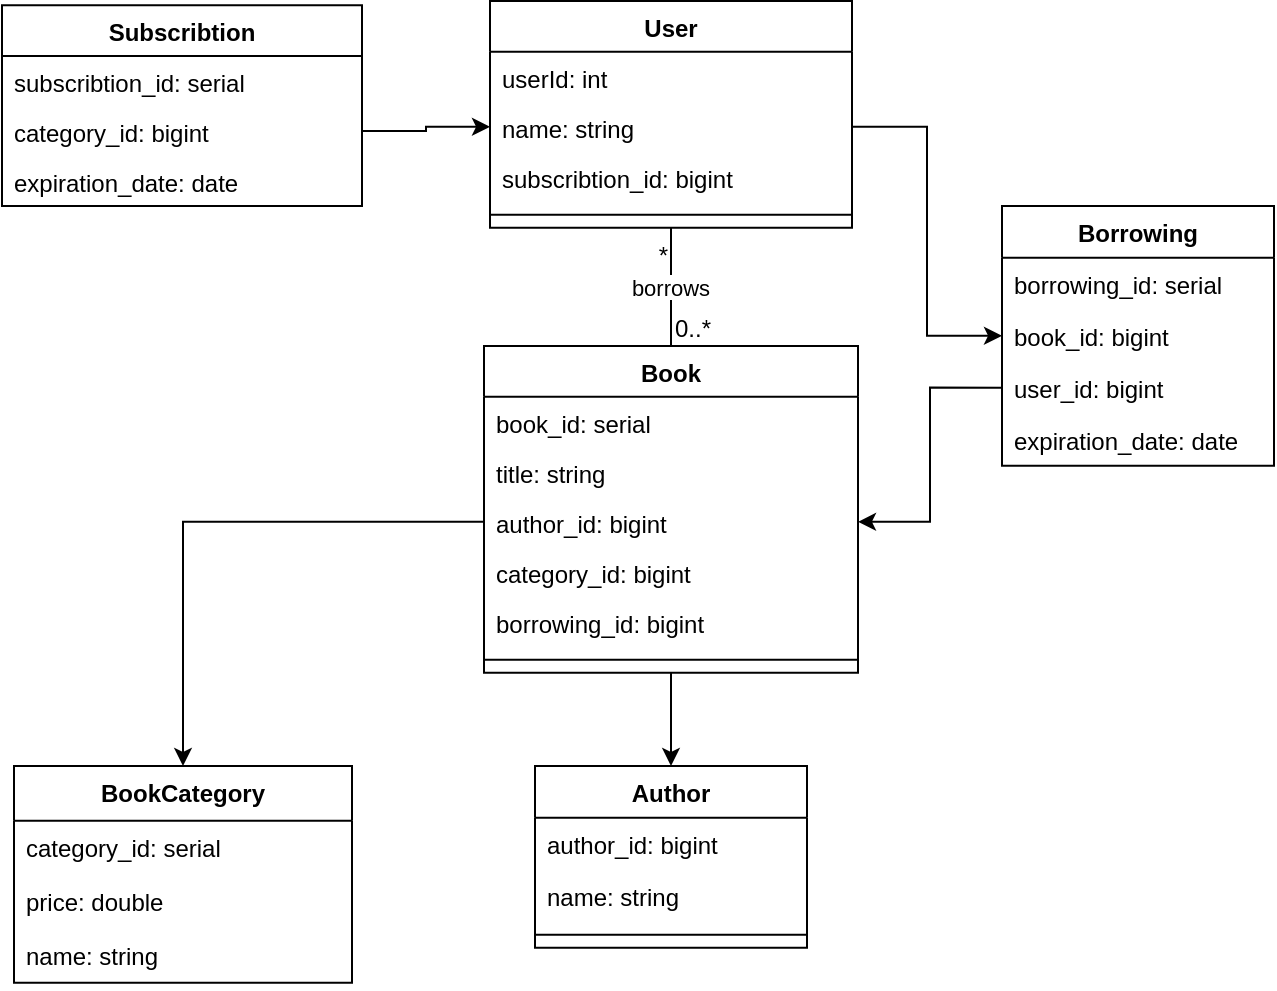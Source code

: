 <mxfile version="25.0.3">
  <diagram name="Страница-1" id="PP6zKayrlGk7LJBkZP3c">
    <mxGraphModel dx="1434" dy="746" grid="1" gridSize="10" guides="1" tooltips="1" connect="1" arrows="1" fold="1" page="1" pageScale="1" pageWidth="827" pageHeight="1169" math="0" shadow="0">
      <root>
        <mxCell id="0" />
        <mxCell id="1" parent="0" />
        <mxCell id="F8WEdcWnr0-WOevPbN6h-73" style="edgeStyle=orthogonalEdgeStyle;rounded=0;orthogonalLoop=1;jettySize=auto;html=1;exitX=0.5;exitY=1;exitDx=0;exitDy=0;" edge="1" parent="1" source="2" target="13">
          <mxGeometry relative="1" as="geometry" />
        </mxCell>
        <mxCell id="2" value="Book" style="swimlane;fontStyle=1;align=center;verticalAlign=top;childLayout=stackLayout;horizontal=1;startSize=25.385;horizontalStack=0;resizeParent=1;resizeParentMax=0;resizeLast=0;collapsible=0;marginBottom=0;" parent="1" vertex="1">
          <mxGeometry x="291" y="250" width="187" height="163.385" as="geometry" />
        </mxCell>
        <mxCell id="3" value="book_id: serial" style="text;strokeColor=none;fillColor=none;align=left;verticalAlign=top;spacingLeft=4;spacingRight=4;overflow=hidden;rotatable=0;points=[[0,0.5],[1,0.5]];portConstraint=eastwest;" parent="2" vertex="1">
          <mxGeometry y="25.385" width="187" height="25" as="geometry" />
        </mxCell>
        <mxCell id="4" value="title: string" style="text;strokeColor=none;fillColor=none;align=left;verticalAlign=top;spacingLeft=4;spacingRight=4;overflow=hidden;rotatable=0;points=[[0,0.5],[1,0.5]];portConstraint=eastwest;" parent="2" vertex="1">
          <mxGeometry y="50.385" width="187" height="25" as="geometry" />
        </mxCell>
        <mxCell id="5" value="author_id: bigint" style="text;strokeColor=none;fillColor=none;align=left;verticalAlign=top;spacingLeft=4;spacingRight=4;overflow=hidden;rotatable=0;points=[[0,0.5],[1,0.5]];portConstraint=eastwest;" parent="2" vertex="1">
          <mxGeometry y="75.385" width="187" height="25" as="geometry" />
        </mxCell>
        <mxCell id="6" value="category_id: bigint" style="text;strokeColor=none;fillColor=none;align=left;verticalAlign=top;spacingLeft=4;spacingRight=4;overflow=hidden;rotatable=0;points=[[0,0.5],[1,0.5]];portConstraint=eastwest;" parent="2" vertex="1">
          <mxGeometry y="100.385" width="187" height="25" as="geometry" />
        </mxCell>
        <mxCell id="7" value="borrowing_id: bigint" style="text;strokeColor=none;fillColor=none;align=left;verticalAlign=top;spacingLeft=4;spacingRight=4;overflow=hidden;rotatable=0;points=[[0,0.5],[1,0.5]];portConstraint=eastwest;" parent="2" vertex="1">
          <mxGeometry y="125.385" width="187" height="25" as="geometry" />
        </mxCell>
        <mxCell id="8" style="line;strokeWidth=1;fillColor=none;align=left;verticalAlign=middle;spacingTop=-1;spacingLeft=3;spacingRight=3;rotatable=0;labelPosition=right;points=[];portConstraint=eastwest;strokeColor=inherit;" parent="2" vertex="1">
          <mxGeometry y="150.385" width="187" height="13" as="geometry" />
        </mxCell>
        <mxCell id="9" value="BookCategory" style="swimlane;fontStyle=1;align=center;verticalAlign=top;childLayout=stackLayout;horizontal=1;startSize=27.429;horizontalStack=0;resizeParent=1;resizeParentMax=0;resizeLast=0;collapsible=0;marginBottom=0;" parent="1" vertex="1">
          <mxGeometry x="56" y="460" width="169" height="108.429" as="geometry" />
        </mxCell>
        <mxCell id="10" value="category_id: serial" style="text;strokeColor=none;fillColor=none;align=left;verticalAlign=top;spacingLeft=4;spacingRight=4;overflow=hidden;rotatable=0;points=[[0,0.5],[1,0.5]];portConstraint=eastwest;" parent="9" vertex="1">
          <mxGeometry y="27.429" width="169" height="27" as="geometry" />
        </mxCell>
        <mxCell id="11" value="price: double" style="text;strokeColor=none;fillColor=none;align=left;verticalAlign=top;spacingLeft=4;spacingRight=4;overflow=hidden;rotatable=0;points=[[0,0.5],[1,0.5]];portConstraint=eastwest;" parent="9" vertex="1">
          <mxGeometry y="54.429" width="169" height="27" as="geometry" />
        </mxCell>
        <mxCell id="F8WEdcWnr0-WOevPbN6h-63" value="name: string" style="text;strokeColor=none;fillColor=none;align=left;verticalAlign=top;spacingLeft=4;spacingRight=4;overflow=hidden;rotatable=0;points=[[0,0.5],[1,0.5]];portConstraint=eastwest;" vertex="1" parent="9">
          <mxGeometry y="81.429" width="169" height="27" as="geometry" />
        </mxCell>
        <mxCell id="13" value="Author" style="swimlane;fontStyle=1;align=center;verticalAlign=top;childLayout=stackLayout;horizontal=1;startSize=25.818;horizontalStack=0;resizeParent=1;resizeParentMax=0;resizeLast=0;collapsible=0;marginBottom=0;" parent="1" vertex="1">
          <mxGeometry x="316.5" y="460" width="136" height="90.818" as="geometry" />
        </mxCell>
        <mxCell id="14" value="author_id: bigint" style="text;strokeColor=none;fillColor=none;align=left;verticalAlign=top;spacingLeft=4;spacingRight=4;overflow=hidden;rotatable=0;points=[[0,0.5],[1,0.5]];portConstraint=eastwest;" parent="13" vertex="1">
          <mxGeometry y="25.818" width="136" height="26" as="geometry" />
        </mxCell>
        <mxCell id="15" value="name: string" style="text;strokeColor=none;fillColor=none;align=left;verticalAlign=top;spacingLeft=4;spacingRight=4;overflow=hidden;rotatable=0;points=[[0,0.5],[1,0.5]];portConstraint=eastwest;" parent="13" vertex="1">
          <mxGeometry y="51.818" width="136" height="26" as="geometry" />
        </mxCell>
        <mxCell id="18" style="line;strokeWidth=1;fillColor=none;align=left;verticalAlign=middle;spacingTop=-1;spacingLeft=3;spacingRight=3;rotatable=0;labelPosition=right;points=[];portConstraint=eastwest;strokeColor=inherit;" parent="13" vertex="1">
          <mxGeometry y="77.818" width="136" height="13" as="geometry" />
        </mxCell>
        <mxCell id="29" value="User" style="swimlane;fontStyle=1;align=center;verticalAlign=top;childLayout=stackLayout;horizontal=1;startSize=25.385;horizontalStack=0;resizeParent=1;resizeParentMax=0;resizeLast=0;collapsible=0;marginBottom=0;" parent="1" vertex="1">
          <mxGeometry x="294" y="77.5" width="181" height="113.385" as="geometry" />
        </mxCell>
        <mxCell id="30" value="userId: int" style="text;strokeColor=none;fillColor=none;align=left;verticalAlign=top;spacingLeft=4;spacingRight=4;overflow=hidden;rotatable=0;points=[[0,0.5],[1,0.5]];portConstraint=eastwest;" parent="29" vertex="1">
          <mxGeometry y="25.385" width="181" height="25" as="geometry" />
        </mxCell>
        <mxCell id="31" value="name: string" style="text;strokeColor=none;fillColor=none;align=left;verticalAlign=top;spacingLeft=4;spacingRight=4;overflow=hidden;rotatable=0;points=[[0,0.5],[1,0.5]];portConstraint=eastwest;" parent="29" vertex="1">
          <mxGeometry y="50.385" width="181" height="25" as="geometry" />
        </mxCell>
        <mxCell id="34" value="subscribtion_id: bigint" style="text;strokeColor=none;fillColor=none;align=left;verticalAlign=top;spacingLeft=4;spacingRight=4;overflow=hidden;rotatable=0;points=[[0,0.5],[1,0.5]];portConstraint=eastwest;" parent="29" vertex="1">
          <mxGeometry y="75.385" width="181" height="25" as="geometry" />
        </mxCell>
        <mxCell id="35" style="line;strokeWidth=1;fillColor=none;align=left;verticalAlign=middle;spacingTop=-1;spacingLeft=3;spacingRight=3;rotatable=0;labelPosition=right;points=[];portConstraint=eastwest;strokeColor=inherit;" parent="29" vertex="1">
          <mxGeometry y="100.385" width="181" height="13" as="geometry" />
        </mxCell>
        <mxCell id="48" value="borrows" style="curved=1;startArrow=none;endArrow=none;exitX=0.5;exitY=1;entryX=0.5;entryY=0;" parent="1" source="29" target="2" edge="1">
          <mxGeometry relative="1" as="geometry">
            <Array as="points" />
          </mxGeometry>
        </mxCell>
        <mxCell id="49" value="*" style="edgeLabel;resizable=0;labelBackgroundColor=none;fontSize=12;align=right;verticalAlign=top;" parent="48" vertex="1">
          <mxGeometry x="-1" relative="1" as="geometry" />
        </mxCell>
        <mxCell id="50" value="0..*" style="edgeLabel;resizable=0;labelBackgroundColor=none;fontSize=12;align=left;verticalAlign=bottom;" parent="48" vertex="1">
          <mxGeometry x="1" relative="1" as="geometry" />
        </mxCell>
        <mxCell id="F8WEdcWnr0-WOevPbN6h-55" value="Subscribtion" style="swimlane;fontStyle=1;align=center;verticalAlign=top;childLayout=stackLayout;horizontal=1;startSize=25.385;horizontalStack=0;resizeParent=1;resizeParentMax=0;resizeLast=0;collapsible=0;marginBottom=0;" vertex="1" parent="1">
          <mxGeometry x="50" y="79.62" width="180" height="100.385" as="geometry" />
        </mxCell>
        <mxCell id="F8WEdcWnr0-WOevPbN6h-56" value="subscribtion_id: serial" style="text;strokeColor=none;fillColor=none;align=left;verticalAlign=top;spacingLeft=4;spacingRight=4;overflow=hidden;rotatable=0;points=[[0,0.5],[1,0.5]];portConstraint=eastwest;" vertex="1" parent="F8WEdcWnr0-WOevPbN6h-55">
          <mxGeometry y="25.385" width="180" height="25" as="geometry" />
        </mxCell>
        <mxCell id="F8WEdcWnr0-WOevPbN6h-57" value="category_id: bigint" style="text;strokeColor=none;fillColor=none;align=left;verticalAlign=top;spacingLeft=4;spacingRight=4;overflow=hidden;rotatable=0;points=[[0,0.5],[1,0.5]];portConstraint=eastwest;" vertex="1" parent="F8WEdcWnr0-WOevPbN6h-55">
          <mxGeometry y="50.385" width="180" height="25" as="geometry" />
        </mxCell>
        <mxCell id="F8WEdcWnr0-WOevPbN6h-61" value="expiration_date: date" style="text;strokeColor=none;fillColor=none;align=left;verticalAlign=top;spacingLeft=4;spacingRight=4;overflow=hidden;rotatable=0;points=[[0,0.5],[1,0.5]];portConstraint=eastwest;" vertex="1" parent="F8WEdcWnr0-WOevPbN6h-55">
          <mxGeometry y="75.385" width="180" height="25" as="geometry" />
        </mxCell>
        <mxCell id="F8WEdcWnr0-WOevPbN6h-65" value="Borrowing" style="swimlane;fontStyle=1;align=center;verticalAlign=top;childLayout=stackLayout;horizontal=1;startSize=25.818;horizontalStack=0;resizeParent=1;resizeParentMax=0;resizeLast=0;collapsible=0;marginBottom=0;" vertex="1" parent="1">
          <mxGeometry x="550" y="180" width="136" height="129.818" as="geometry" />
        </mxCell>
        <mxCell id="F8WEdcWnr0-WOevPbN6h-66" value="borrowing_id: serial" style="text;strokeColor=none;fillColor=none;align=left;verticalAlign=top;spacingLeft=4;spacingRight=4;overflow=hidden;rotatable=0;points=[[0,0.5],[1,0.5]];portConstraint=eastwest;" vertex="1" parent="F8WEdcWnr0-WOevPbN6h-65">
          <mxGeometry y="25.818" width="136" height="26" as="geometry" />
        </mxCell>
        <mxCell id="F8WEdcWnr0-WOevPbN6h-67" value="book_id: bigint" style="text;strokeColor=none;fillColor=none;align=left;verticalAlign=top;spacingLeft=4;spacingRight=4;overflow=hidden;rotatable=0;points=[[0,0.5],[1,0.5]];portConstraint=eastwest;" vertex="1" parent="F8WEdcWnr0-WOevPbN6h-65">
          <mxGeometry y="51.818" width="136" height="26" as="geometry" />
        </mxCell>
        <mxCell id="F8WEdcWnr0-WOevPbN6h-69" value="user_id: bigint" style="text;strokeColor=none;fillColor=none;align=left;verticalAlign=top;spacingLeft=4;spacingRight=4;overflow=hidden;rotatable=0;points=[[0,0.5],[1,0.5]];portConstraint=eastwest;" vertex="1" parent="F8WEdcWnr0-WOevPbN6h-65">
          <mxGeometry y="77.818" width="136" height="26" as="geometry" />
        </mxCell>
        <mxCell id="F8WEdcWnr0-WOevPbN6h-70" value="expiration_date: date" style="text;strokeColor=none;fillColor=none;align=left;verticalAlign=top;spacingLeft=4;spacingRight=4;overflow=hidden;rotatable=0;points=[[0,0.5],[1,0.5]];portConstraint=eastwest;" vertex="1" parent="F8WEdcWnr0-WOevPbN6h-65">
          <mxGeometry y="103.818" width="136" height="26" as="geometry" />
        </mxCell>
        <mxCell id="F8WEdcWnr0-WOevPbN6h-71" style="edgeStyle=orthogonalEdgeStyle;rounded=0;orthogonalLoop=1;jettySize=auto;html=1;exitX=1;exitY=0.5;exitDx=0;exitDy=0;entryX=0;entryY=0.5;entryDx=0;entryDy=0;" edge="1" parent="1" source="31" target="F8WEdcWnr0-WOevPbN6h-65">
          <mxGeometry relative="1" as="geometry" />
        </mxCell>
        <mxCell id="F8WEdcWnr0-WOevPbN6h-72" style="edgeStyle=orthogonalEdgeStyle;rounded=0;orthogonalLoop=1;jettySize=auto;html=1;exitX=0;exitY=0.5;exitDx=0;exitDy=0;entryX=1;entryY=0.5;entryDx=0;entryDy=0;" edge="1" parent="1" source="F8WEdcWnr0-WOevPbN6h-69" target="5">
          <mxGeometry relative="1" as="geometry" />
        </mxCell>
        <mxCell id="F8WEdcWnr0-WOevPbN6h-74" style="edgeStyle=orthogonalEdgeStyle;rounded=0;orthogonalLoop=1;jettySize=auto;html=1;exitX=0;exitY=0.5;exitDx=0;exitDy=0;entryX=0.5;entryY=0;entryDx=0;entryDy=0;" edge="1" parent="1" source="5" target="9">
          <mxGeometry relative="1" as="geometry" />
        </mxCell>
        <mxCell id="F8WEdcWnr0-WOevPbN6h-75" style="edgeStyle=orthogonalEdgeStyle;rounded=0;orthogonalLoop=1;jettySize=auto;html=1;entryX=0;entryY=0.5;entryDx=0;entryDy=0;" edge="1" parent="1" source="F8WEdcWnr0-WOevPbN6h-57" target="31">
          <mxGeometry relative="1" as="geometry" />
        </mxCell>
      </root>
    </mxGraphModel>
  </diagram>
</mxfile>

